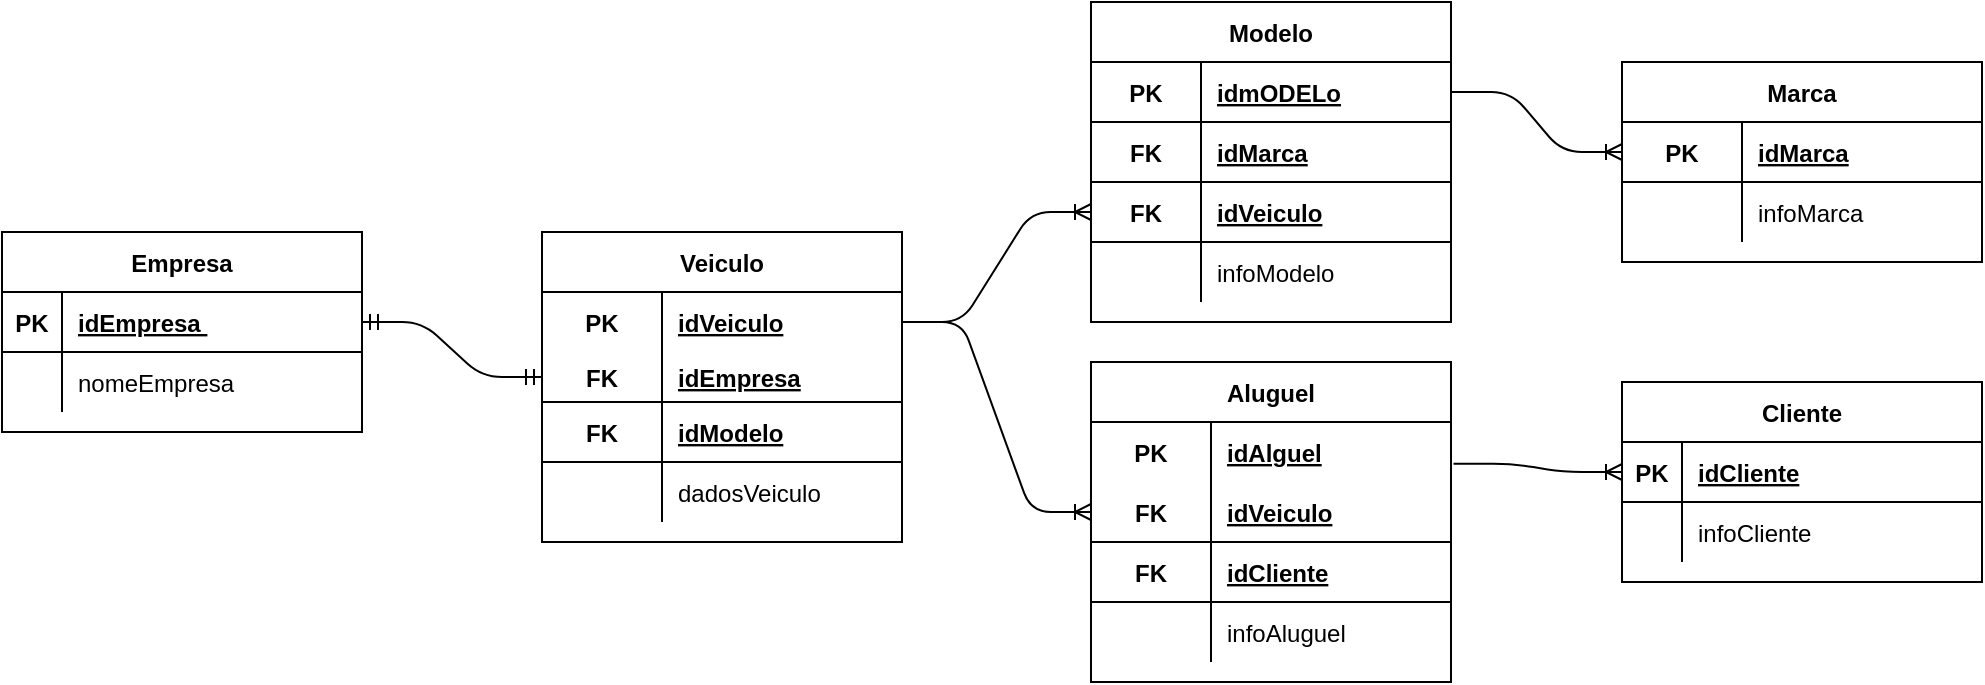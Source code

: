 <mxfile version="14.9.3" pages="2"><diagram id="nfz6c0sSMbszLN9mjsWP" name="logico"><mxGraphModel dx="1528" dy="630" grid="1" gridSize="10" guides="1" tooltips="1" connect="1" arrows="1" fold="1" page="1" pageScale="1" pageWidth="1169" pageHeight="827" math="0" shadow="0"><root><mxCell id="0"/><mxCell id="1" parent="0"/><mxCell id="gLECwtQYbyh6Fx7Iy3lR-14" value="Veiculo" style="shape=table;startSize=30;container=1;collapsible=1;childLayout=tableLayout;fixedRows=1;rowLines=0;fontStyle=1;align=center;resizeLast=1;" parent="1" vertex="1"><mxGeometry x="310" y="295" width="180" height="155" as="geometry"/></mxCell><mxCell id="gLECwtQYbyh6Fx7Iy3lR-15" value="" style="shape=partialRectangle;collapsible=0;dropTarget=0;pointerEvents=0;fillColor=none;top=0;left=0;bottom=0;right=0;points=[[0,0.5],[1,0.5]];portConstraint=eastwest;" parent="gLECwtQYbyh6Fx7Iy3lR-14" vertex="1"><mxGeometry y="30" width="180" height="30" as="geometry"/></mxCell><mxCell id="gLECwtQYbyh6Fx7Iy3lR-16" value="PK" style="shape=partialRectangle;connectable=0;fillColor=none;top=0;left=0;bottom=0;right=0;fontStyle=1;overflow=hidden;" parent="gLECwtQYbyh6Fx7Iy3lR-15" vertex="1"><mxGeometry width="60" height="30" as="geometry"/></mxCell><mxCell id="gLECwtQYbyh6Fx7Iy3lR-17" value="idVeiculo" style="shape=partialRectangle;connectable=0;fillColor=none;top=0;left=0;bottom=0;right=0;align=left;spacingLeft=6;fontStyle=5;overflow=hidden;" parent="gLECwtQYbyh6Fx7Iy3lR-15" vertex="1"><mxGeometry x="60" width="120" height="30" as="geometry"/></mxCell><mxCell id="gLECwtQYbyh6Fx7Iy3lR-18" value="" style="shape=partialRectangle;collapsible=0;dropTarget=0;pointerEvents=0;fillColor=none;top=0;left=0;bottom=1;right=0;points=[[0,0.5],[1,0.5]];portConstraint=eastwest;" parent="gLECwtQYbyh6Fx7Iy3lR-14" vertex="1"><mxGeometry y="60" width="180" height="25" as="geometry"/></mxCell><mxCell id="gLECwtQYbyh6Fx7Iy3lR-19" value="FK" style="shape=partialRectangle;connectable=0;fillColor=none;top=0;left=0;bottom=0;right=0;fontStyle=1;overflow=hidden;strokeColor=#000000;" parent="gLECwtQYbyh6Fx7Iy3lR-18" vertex="1"><mxGeometry width="60" height="25" as="geometry"/></mxCell><mxCell id="gLECwtQYbyh6Fx7Iy3lR-20" value="idEmpresa" style="shape=partialRectangle;connectable=0;fillColor=none;top=0;left=0;bottom=0;right=0;align=left;spacingLeft=6;fontStyle=5;overflow=hidden;" parent="gLECwtQYbyh6Fx7Iy3lR-18" vertex="1"><mxGeometry x="60" width="120" height="25" as="geometry"/></mxCell><mxCell id="XQN8TOsNP7E7oI5Lgpb--14" value="" style="shape=partialRectangle;collapsible=0;dropTarget=0;pointerEvents=0;fillColor=none;top=0;left=0;bottom=1;right=0;points=[[0,0.5],[1,0.5]];portConstraint=eastwest;" vertex="1" parent="gLECwtQYbyh6Fx7Iy3lR-14"><mxGeometry y="85" width="180" height="30" as="geometry"/></mxCell><mxCell id="XQN8TOsNP7E7oI5Lgpb--15" value="FK" style="shape=partialRectangle;connectable=0;fillColor=none;top=0;left=0;bottom=0;right=0;fontStyle=1;overflow=hidden;strokeColor=#000000;" vertex="1" parent="XQN8TOsNP7E7oI5Lgpb--14"><mxGeometry width="60" height="30" as="geometry"/></mxCell><mxCell id="XQN8TOsNP7E7oI5Lgpb--16" value="idModelo" style="shape=partialRectangle;connectable=0;fillColor=none;top=0;left=0;bottom=0;right=0;align=left;spacingLeft=6;fontStyle=5;overflow=hidden;" vertex="1" parent="XQN8TOsNP7E7oI5Lgpb--14"><mxGeometry x="60" width="120" height="30" as="geometry"/></mxCell><mxCell id="gLECwtQYbyh6Fx7Iy3lR-21" value="" style="shape=partialRectangle;collapsible=0;dropTarget=0;pointerEvents=0;fillColor=none;top=0;left=0;bottom=0;right=0;points=[[0,0.5],[1,0.5]];portConstraint=eastwest;" parent="gLECwtQYbyh6Fx7Iy3lR-14" vertex="1"><mxGeometry y="115" width="180" height="30" as="geometry"/></mxCell><mxCell id="gLECwtQYbyh6Fx7Iy3lR-22" value="" style="shape=partialRectangle;connectable=0;fillColor=none;top=0;left=0;bottom=0;right=0;editable=1;overflow=hidden;" parent="gLECwtQYbyh6Fx7Iy3lR-21" vertex="1"><mxGeometry width="60" height="30" as="geometry"/></mxCell><mxCell id="gLECwtQYbyh6Fx7Iy3lR-23" value="dadosVeiculo" style="shape=partialRectangle;connectable=0;fillColor=none;top=0;left=0;bottom=0;right=0;align=left;spacingLeft=6;overflow=hidden;" parent="gLECwtQYbyh6Fx7Iy3lR-21" vertex="1"><mxGeometry x="60" width="120" height="30" as="geometry"/></mxCell><mxCell id="gLECwtQYbyh6Fx7Iy3lR-40" value="Empresa" style="shape=table;startSize=30;container=1;collapsible=1;childLayout=tableLayout;fixedRows=1;rowLines=0;fontStyle=1;align=center;resizeLast=1;strokeColor=#000000;" parent="1" vertex="1"><mxGeometry x="40" y="295" width="180" height="100" as="geometry"/></mxCell><mxCell id="gLECwtQYbyh6Fx7Iy3lR-41" value="" style="shape=partialRectangle;collapsible=0;dropTarget=0;pointerEvents=0;fillColor=none;top=0;left=0;bottom=1;right=0;points=[[0,0.5],[1,0.5]];portConstraint=eastwest;" parent="gLECwtQYbyh6Fx7Iy3lR-40" vertex="1"><mxGeometry y="30" width="180" height="30" as="geometry"/></mxCell><mxCell id="gLECwtQYbyh6Fx7Iy3lR-42" value="PK" style="shape=partialRectangle;connectable=0;fillColor=none;top=0;left=0;bottom=0;right=0;fontStyle=1;overflow=hidden;" parent="gLECwtQYbyh6Fx7Iy3lR-41" vertex="1"><mxGeometry width="30" height="30" as="geometry"/></mxCell><mxCell id="gLECwtQYbyh6Fx7Iy3lR-43" value="idEmpresa " style="shape=partialRectangle;connectable=0;fillColor=none;top=0;left=0;bottom=0;right=0;align=left;spacingLeft=6;fontStyle=5;overflow=hidden;" parent="gLECwtQYbyh6Fx7Iy3lR-41" vertex="1"><mxGeometry x="30" width="150" height="30" as="geometry"/></mxCell><mxCell id="gLECwtQYbyh6Fx7Iy3lR-44" value="" style="shape=partialRectangle;collapsible=0;dropTarget=0;pointerEvents=0;fillColor=none;top=0;left=0;bottom=0;right=0;points=[[0,0.5],[1,0.5]];portConstraint=eastwest;" parent="gLECwtQYbyh6Fx7Iy3lR-40" vertex="1"><mxGeometry y="60" width="180" height="30" as="geometry"/></mxCell><mxCell id="gLECwtQYbyh6Fx7Iy3lR-45" value="" style="shape=partialRectangle;connectable=0;fillColor=none;top=0;left=0;bottom=0;right=0;editable=1;overflow=hidden;" parent="gLECwtQYbyh6Fx7Iy3lR-44" vertex="1"><mxGeometry width="30" height="30" as="geometry"/></mxCell><mxCell id="gLECwtQYbyh6Fx7Iy3lR-46" value="nomeEmpresa" style="shape=partialRectangle;connectable=0;fillColor=none;top=0;left=0;bottom=0;right=0;align=left;spacingLeft=6;overflow=hidden;" parent="gLECwtQYbyh6Fx7Iy3lR-44" vertex="1"><mxGeometry x="30" width="150" height="30" as="geometry"/></mxCell><mxCell id="gLECwtQYbyh6Fx7Iy3lR-101" value="" style="edgeStyle=entityRelationEdgeStyle;fontSize=12;html=1;endArrow=ERmandOne;startArrow=ERmandOne;exitX=1;exitY=0.5;exitDx=0;exitDy=0;" parent="1" source="gLECwtQYbyh6Fx7Iy3lR-41" target="gLECwtQYbyh6Fx7Iy3lR-18" edge="1"><mxGeometry width="100" height="100" relative="1" as="geometry"><mxPoint x="240" y="295" as="sourcePoint"/><mxPoint x="340" y="195" as="targetPoint"/></mxGeometry></mxCell><mxCell id="-6s6rXiz__-NF0VaIUUw-53" value="Modelo" style="shape=table;startSize=30;container=1;collapsible=1;childLayout=tableLayout;fixedRows=1;rowLines=0;fontStyle=1;align=center;resizeLast=1;" vertex="1" parent="1"><mxGeometry x="584.5" y="180" width="180" height="160" as="geometry"/></mxCell><mxCell id="-6s6rXiz__-NF0VaIUUw-57" value="" style="shape=partialRectangle;collapsible=0;dropTarget=0;pointerEvents=0;fillColor=none;top=0;left=0;bottom=1;right=0;points=[[0,0.5],[1,0.5]];portConstraint=eastwest;" vertex="1" parent="-6s6rXiz__-NF0VaIUUw-53"><mxGeometry y="30" width="180" height="30" as="geometry"/></mxCell><mxCell id="-6s6rXiz__-NF0VaIUUw-58" value="PK" style="shape=partialRectangle;connectable=0;fillColor=none;top=0;left=0;bottom=0;right=0;fontStyle=1;overflow=hidden;" vertex="1" parent="-6s6rXiz__-NF0VaIUUw-57"><mxGeometry width="55" height="30" as="geometry"/></mxCell><mxCell id="-6s6rXiz__-NF0VaIUUw-59" value="idmODELo" style="shape=partialRectangle;connectable=0;fillColor=none;top=0;left=0;bottom=0;right=0;align=left;spacingLeft=6;fontStyle=5;overflow=hidden;" vertex="1" parent="-6s6rXiz__-NF0VaIUUw-57"><mxGeometry x="55" width="125" height="30" as="geometry"/></mxCell><mxCell id="XQN8TOsNP7E7oI5Lgpb--17" value="" style="shape=partialRectangle;collapsible=0;dropTarget=0;pointerEvents=0;fillColor=none;top=0;left=0;bottom=1;right=0;points=[[0,0.5],[1,0.5]];portConstraint=eastwest;" vertex="1" parent="-6s6rXiz__-NF0VaIUUw-53"><mxGeometry y="60" width="180" height="30" as="geometry"/></mxCell><mxCell id="XQN8TOsNP7E7oI5Lgpb--18" value="FK" style="shape=partialRectangle;connectable=0;fillColor=none;top=0;left=0;bottom=0;right=0;fontStyle=1;overflow=hidden;" vertex="1" parent="XQN8TOsNP7E7oI5Lgpb--17"><mxGeometry width="55" height="30" as="geometry"/></mxCell><mxCell id="XQN8TOsNP7E7oI5Lgpb--19" value="idMarca" style="shape=partialRectangle;connectable=0;fillColor=none;top=0;left=0;bottom=0;right=0;align=left;spacingLeft=6;fontStyle=5;overflow=hidden;" vertex="1" parent="XQN8TOsNP7E7oI5Lgpb--17"><mxGeometry x="55" width="125" height="30" as="geometry"/></mxCell><mxCell id="EqJQHrYFsIPSg5y39Alc-1" value="" style="shape=partialRectangle;collapsible=0;dropTarget=0;pointerEvents=0;fillColor=none;top=0;left=0;bottom=1;right=0;points=[[0,0.5],[1,0.5]];portConstraint=eastwest;" vertex="1" parent="-6s6rXiz__-NF0VaIUUw-53"><mxGeometry y="90" width="180" height="30" as="geometry"/></mxCell><mxCell id="EqJQHrYFsIPSg5y39Alc-2" value="FK" style="shape=partialRectangle;connectable=0;fillColor=none;top=0;left=0;bottom=0;right=0;fontStyle=1;overflow=hidden;" vertex="1" parent="EqJQHrYFsIPSg5y39Alc-1"><mxGeometry width="55" height="30" as="geometry"/></mxCell><mxCell id="EqJQHrYFsIPSg5y39Alc-3" value="idVeiculo" style="shape=partialRectangle;connectable=0;fillColor=none;top=0;left=0;bottom=0;right=0;align=left;spacingLeft=6;fontStyle=5;overflow=hidden;" vertex="1" parent="EqJQHrYFsIPSg5y39Alc-1"><mxGeometry x="55" width="125" height="30" as="geometry"/></mxCell><mxCell id="-6s6rXiz__-NF0VaIUUw-60" value="" style="shape=partialRectangle;collapsible=0;dropTarget=0;pointerEvents=0;fillColor=none;top=0;left=0;bottom=0;right=0;points=[[0,0.5],[1,0.5]];portConstraint=eastwest;" vertex="1" parent="-6s6rXiz__-NF0VaIUUw-53"><mxGeometry y="120" width="180" height="30" as="geometry"/></mxCell><mxCell id="-6s6rXiz__-NF0VaIUUw-61" value="" style="shape=partialRectangle;connectable=0;fillColor=none;top=0;left=0;bottom=0;right=0;editable=1;overflow=hidden;" vertex="1" parent="-6s6rXiz__-NF0VaIUUw-60"><mxGeometry width="55" height="30" as="geometry"/></mxCell><mxCell id="-6s6rXiz__-NF0VaIUUw-62" value="infoModelo" style="shape=partialRectangle;connectable=0;fillColor=none;top=0;left=0;bottom=0;right=0;align=left;spacingLeft=6;overflow=hidden;" vertex="1" parent="-6s6rXiz__-NF0VaIUUw-60"><mxGeometry x="55" width="125" height="30" as="geometry"/></mxCell><mxCell id="-6s6rXiz__-NF0VaIUUw-66" value="Marca" style="shape=table;startSize=30;container=1;collapsible=1;childLayout=tableLayout;fixedRows=1;rowLines=0;fontStyle=1;align=center;resizeLast=1;" vertex="1" parent="1"><mxGeometry x="850" y="210" width="180" height="100" as="geometry"/></mxCell><mxCell id="-6s6rXiz__-NF0VaIUUw-70" value="" style="shape=partialRectangle;collapsible=0;dropTarget=0;pointerEvents=0;fillColor=none;top=0;left=0;bottom=1;right=0;points=[[0,0.5],[1,0.5]];portConstraint=eastwest;" vertex="1" parent="-6s6rXiz__-NF0VaIUUw-66"><mxGeometry y="30" width="180" height="30" as="geometry"/></mxCell><mxCell id="-6s6rXiz__-NF0VaIUUw-71" value="PK" style="shape=partialRectangle;connectable=0;fillColor=none;top=0;left=0;bottom=0;right=0;fontStyle=1;overflow=hidden;" vertex="1" parent="-6s6rXiz__-NF0VaIUUw-70"><mxGeometry width="60" height="30" as="geometry"/></mxCell><mxCell id="-6s6rXiz__-NF0VaIUUw-72" value="idMarca" style="shape=partialRectangle;connectable=0;fillColor=none;top=0;left=0;bottom=0;right=0;align=left;spacingLeft=6;fontStyle=5;overflow=hidden;" vertex="1" parent="-6s6rXiz__-NF0VaIUUw-70"><mxGeometry x="60" width="120" height="30" as="geometry"/></mxCell><mxCell id="-6s6rXiz__-NF0VaIUUw-73" value="" style="shape=partialRectangle;collapsible=0;dropTarget=0;pointerEvents=0;fillColor=none;top=0;left=0;bottom=0;right=0;points=[[0,0.5],[1,0.5]];portConstraint=eastwest;" vertex="1" parent="-6s6rXiz__-NF0VaIUUw-66"><mxGeometry y="60" width="180" height="30" as="geometry"/></mxCell><mxCell id="-6s6rXiz__-NF0VaIUUw-74" value="" style="shape=partialRectangle;connectable=0;fillColor=none;top=0;left=0;bottom=0;right=0;editable=1;overflow=hidden;" vertex="1" parent="-6s6rXiz__-NF0VaIUUw-73"><mxGeometry width="60" height="30" as="geometry"/></mxCell><mxCell id="-6s6rXiz__-NF0VaIUUw-75" value="infoMarca" style="shape=partialRectangle;connectable=0;fillColor=none;top=0;left=0;bottom=0;right=0;align=left;spacingLeft=6;overflow=hidden;" vertex="1" parent="-6s6rXiz__-NF0VaIUUw-73"><mxGeometry x="60" width="120" height="30" as="geometry"/></mxCell><mxCell id="-6s6rXiz__-NF0VaIUUw-79" value="Aluguel" style="shape=table;startSize=30;container=1;collapsible=1;childLayout=tableLayout;fixedRows=1;rowLines=0;fontStyle=1;align=center;resizeLast=1;" vertex="1" parent="1"><mxGeometry x="584.5" y="360" width="180" height="160" as="geometry"/></mxCell><mxCell id="-6s6rXiz__-NF0VaIUUw-80" value="" style="shape=partialRectangle;collapsible=0;dropTarget=0;pointerEvents=0;fillColor=none;top=0;left=0;bottom=0;right=0;points=[[0,0.5],[1,0.5]];portConstraint=eastwest;" vertex="1" parent="-6s6rXiz__-NF0VaIUUw-79"><mxGeometry y="30" width="180" height="30" as="geometry"/></mxCell><mxCell id="-6s6rXiz__-NF0VaIUUw-81" value="PK" style="shape=partialRectangle;connectable=0;fillColor=none;top=0;left=0;bottom=0;right=0;fontStyle=1;overflow=hidden;" vertex="1" parent="-6s6rXiz__-NF0VaIUUw-80"><mxGeometry width="60" height="30" as="geometry"/></mxCell><mxCell id="-6s6rXiz__-NF0VaIUUw-82" value="idAlguel" style="shape=partialRectangle;connectable=0;fillColor=none;top=0;left=0;bottom=0;right=0;align=left;spacingLeft=6;fontStyle=5;overflow=hidden;" vertex="1" parent="-6s6rXiz__-NF0VaIUUw-80"><mxGeometry x="60" width="120" height="30" as="geometry"/></mxCell><mxCell id="-6s6rXiz__-NF0VaIUUw-83" value="" style="shape=partialRectangle;collapsible=0;dropTarget=0;pointerEvents=0;fillColor=none;top=0;left=0;bottom=1;right=0;points=[[0,0.5],[1,0.5]];portConstraint=eastwest;" vertex="1" parent="-6s6rXiz__-NF0VaIUUw-79"><mxGeometry y="60" width="180" height="30" as="geometry"/></mxCell><mxCell id="-6s6rXiz__-NF0VaIUUw-84" value="FK" style="shape=partialRectangle;connectable=0;fillColor=none;top=0;left=0;bottom=0;right=0;fontStyle=1;overflow=hidden;" vertex="1" parent="-6s6rXiz__-NF0VaIUUw-83"><mxGeometry width="60" height="30" as="geometry"/></mxCell><mxCell id="-6s6rXiz__-NF0VaIUUw-85" value="idVeiculo" style="shape=partialRectangle;connectable=0;fillColor=none;top=0;left=0;bottom=0;right=0;align=left;spacingLeft=6;fontStyle=5;overflow=hidden;" vertex="1" parent="-6s6rXiz__-NF0VaIUUw-83"><mxGeometry x="60" width="120" height="30" as="geometry"/></mxCell><mxCell id="XQN8TOsNP7E7oI5Lgpb--36" value="" style="shape=partialRectangle;collapsible=0;dropTarget=0;pointerEvents=0;fillColor=none;top=0;left=0;bottom=1;right=0;points=[[0,0.5],[1,0.5]];portConstraint=eastwest;" vertex="1" parent="-6s6rXiz__-NF0VaIUUw-79"><mxGeometry y="90" width="180" height="30" as="geometry"/></mxCell><mxCell id="XQN8TOsNP7E7oI5Lgpb--37" value="FK" style="shape=partialRectangle;connectable=0;fillColor=none;top=0;left=0;bottom=0;right=0;fontStyle=1;overflow=hidden;" vertex="1" parent="XQN8TOsNP7E7oI5Lgpb--36"><mxGeometry width="60" height="30" as="geometry"/></mxCell><mxCell id="XQN8TOsNP7E7oI5Lgpb--38" value="idCliente" style="shape=partialRectangle;connectable=0;fillColor=none;top=0;left=0;bottom=0;right=0;align=left;spacingLeft=6;fontStyle=5;overflow=hidden;" vertex="1" parent="XQN8TOsNP7E7oI5Lgpb--36"><mxGeometry x="60" width="120" height="30" as="geometry"/></mxCell><mxCell id="-6s6rXiz__-NF0VaIUUw-86" value="" style="shape=partialRectangle;collapsible=0;dropTarget=0;pointerEvents=0;fillColor=none;top=0;left=0;bottom=0;right=0;points=[[0,0.5],[1,0.5]];portConstraint=eastwest;" vertex="1" parent="-6s6rXiz__-NF0VaIUUw-79"><mxGeometry y="120" width="180" height="30" as="geometry"/></mxCell><mxCell id="-6s6rXiz__-NF0VaIUUw-87" value="" style="shape=partialRectangle;connectable=0;fillColor=none;top=0;left=0;bottom=0;right=0;editable=1;overflow=hidden;" vertex="1" parent="-6s6rXiz__-NF0VaIUUw-86"><mxGeometry width="60" height="30" as="geometry"/></mxCell><mxCell id="-6s6rXiz__-NF0VaIUUw-88" value="infoAluguel" style="shape=partialRectangle;connectable=0;fillColor=none;top=0;left=0;bottom=0;right=0;align=left;spacingLeft=6;overflow=hidden;" vertex="1" parent="-6s6rXiz__-NF0VaIUUw-86"><mxGeometry x="60" width="120" height="30" as="geometry"/></mxCell><mxCell id="-6s6rXiz__-NF0VaIUUw-96" value="" style="edgeStyle=entityRelationEdgeStyle;fontSize=12;html=1;endArrow=ERoneToMany;exitX=1;exitY=0.5;exitDx=0;exitDy=0;" edge="1" parent="1" source="-6s6rXiz__-NF0VaIUUw-57" target="-6s6rXiz__-NF0VaIUUw-70"><mxGeometry width="100" height="100" relative="1" as="geometry"><mxPoint x="780" y="255" as="sourcePoint"/><mxPoint x="890" y="260" as="targetPoint"/></mxGeometry></mxCell><mxCell id="XQN8TOsNP7E7oI5Lgpb--20" value="Cliente" style="shape=table;startSize=30;container=1;collapsible=1;childLayout=tableLayout;fixedRows=1;rowLines=0;fontStyle=1;align=center;resizeLast=1;" vertex="1" parent="1"><mxGeometry x="850" y="370" width="180" height="100" as="geometry"/></mxCell><mxCell id="XQN8TOsNP7E7oI5Lgpb--21" value="" style="shape=partialRectangle;collapsible=0;dropTarget=0;pointerEvents=0;fillColor=none;top=0;left=0;bottom=1;right=0;points=[[0,0.5],[1,0.5]];portConstraint=eastwest;" vertex="1" parent="XQN8TOsNP7E7oI5Lgpb--20"><mxGeometry y="30" width="180" height="30" as="geometry"/></mxCell><mxCell id="XQN8TOsNP7E7oI5Lgpb--22" value="PK" style="shape=partialRectangle;connectable=0;fillColor=none;top=0;left=0;bottom=0;right=0;fontStyle=1;overflow=hidden;" vertex="1" parent="XQN8TOsNP7E7oI5Lgpb--21"><mxGeometry width="30" height="30" as="geometry"/></mxCell><mxCell id="XQN8TOsNP7E7oI5Lgpb--23" value="idCliente" style="shape=partialRectangle;connectable=0;fillColor=none;top=0;left=0;bottom=0;right=0;align=left;spacingLeft=6;fontStyle=5;overflow=hidden;" vertex="1" parent="XQN8TOsNP7E7oI5Lgpb--21"><mxGeometry x="30" width="150" height="30" as="geometry"/></mxCell><mxCell id="XQN8TOsNP7E7oI5Lgpb--24" value="" style="shape=partialRectangle;collapsible=0;dropTarget=0;pointerEvents=0;fillColor=none;top=0;left=0;bottom=0;right=0;points=[[0,0.5],[1,0.5]];portConstraint=eastwest;" vertex="1" parent="XQN8TOsNP7E7oI5Lgpb--20"><mxGeometry y="60" width="180" height="30" as="geometry"/></mxCell><mxCell id="XQN8TOsNP7E7oI5Lgpb--25" value="" style="shape=partialRectangle;connectable=0;fillColor=none;top=0;left=0;bottom=0;right=0;editable=1;overflow=hidden;" vertex="1" parent="XQN8TOsNP7E7oI5Lgpb--24"><mxGeometry width="30" height="30" as="geometry"/></mxCell><mxCell id="XQN8TOsNP7E7oI5Lgpb--26" value="infoCliente" style="shape=partialRectangle;connectable=0;fillColor=none;top=0;left=0;bottom=0;right=0;align=left;spacingLeft=6;overflow=hidden;" vertex="1" parent="XQN8TOsNP7E7oI5Lgpb--24"><mxGeometry x="30" width="150" height="30" as="geometry"/></mxCell><mxCell id="XQN8TOsNP7E7oI5Lgpb--39" value="" style="edgeStyle=entityRelationEdgeStyle;fontSize=12;html=1;endArrow=ERoneToMany;entryX=0;entryY=0.5;entryDx=0;entryDy=0;" edge="1" parent="1" source="gLECwtQYbyh6Fx7Iy3lR-15" target="EqJQHrYFsIPSg5y39Alc-1"><mxGeometry width="100" height="100" relative="1" as="geometry"><mxPoint x="490" y="340" as="sourcePoint"/><mxPoint x="590" y="240" as="targetPoint"/></mxGeometry></mxCell><mxCell id="EqJQHrYFsIPSg5y39Alc-4" value="" style="edgeStyle=entityRelationEdgeStyle;fontSize=12;html=1;endArrow=ERoneToMany;" edge="1" parent="1" target="-6s6rXiz__-NF0VaIUUw-83"><mxGeometry width="100" height="100" relative="1" as="geometry"><mxPoint x="490" y="340" as="sourcePoint"/><mxPoint x="580" y="490" as="targetPoint"/></mxGeometry></mxCell><mxCell id="EqJQHrYFsIPSg5y39Alc-5" value="" style="edgeStyle=entityRelationEdgeStyle;fontSize=12;html=1;endArrow=ERoneToMany;exitX=1.007;exitY=0.695;exitDx=0;exitDy=0;exitPerimeter=0;entryX=0;entryY=0.5;entryDx=0;entryDy=0;" edge="1" parent="1" source="-6s6rXiz__-NF0VaIUUw-80" target="XQN8TOsNP7E7oI5Lgpb--21"><mxGeometry width="100" height="100" relative="1" as="geometry"><mxPoint x="770" y="490" as="sourcePoint"/><mxPoint x="870" y="390" as="targetPoint"/></mxGeometry></mxCell></root></mxGraphModel></diagram><diagram id="qyffXLUe7-4aw3beR-q-" name="Page-2"><mxGraphModel dx="2215" dy="913" grid="1" gridSize="10" guides="1" tooltips="1" connect="1" arrows="1" fold="1" page="1" pageScale="1" pageWidth="1169" pageHeight="827" math="0" shadow="0"><root><mxCell id="T39R4Tiwz4xrXwrrWTAU-0"/><mxCell id="T39R4Tiwz4xrXwrrWTAU-1" parent="T39R4Tiwz4xrXwrrWTAU-0"/><mxCell id="T39R4Tiwz4xrXwrrWTAU-2" value="Clinica " style="shape=table;startSize=30;container=1;collapsible=1;childLayout=tableLayout;fixedRows=1;rowLines=0;fontStyle=1;align=center;resizeLast=1;" vertex="1" parent="T39R4Tiwz4xrXwrrWTAU-1"><mxGeometry x="90" y="20" width="180" height="100" as="geometry"/></mxCell><mxCell id="T39R4Tiwz4xrXwrrWTAU-6" value="" style="shape=partialRectangle;collapsible=0;dropTarget=0;pointerEvents=0;fillColor=none;top=0;left=0;bottom=1;right=0;points=[[0,0.5],[1,0.5]];portConstraint=eastwest;" vertex="1" parent="T39R4Tiwz4xrXwrrWTAU-2"><mxGeometry y="30" width="180" height="30" as="geometry"/></mxCell><mxCell id="T39R4Tiwz4xrXwrrWTAU-7" value="PK" style="shape=partialRectangle;connectable=0;fillColor=none;top=0;left=0;bottom=0;right=0;fontStyle=1;overflow=hidden;" vertex="1" parent="T39R4Tiwz4xrXwrrWTAU-6"><mxGeometry width="60" height="30" as="geometry"/></mxCell><mxCell id="T39R4Tiwz4xrXwrrWTAU-8" value="idClinica" style="shape=partialRectangle;connectable=0;fillColor=none;top=0;left=0;bottom=0;right=0;align=left;spacingLeft=6;fontStyle=5;overflow=hidden;" vertex="1" parent="T39R4Tiwz4xrXwrrWTAU-6"><mxGeometry x="60" width="120" height="30" as="geometry"/></mxCell><mxCell id="T39R4Tiwz4xrXwrrWTAU-9" value="" style="shape=partialRectangle;collapsible=0;dropTarget=0;pointerEvents=0;fillColor=none;top=0;left=0;bottom=0;right=0;points=[[0,0.5],[1,0.5]];portConstraint=eastwest;" vertex="1" parent="T39R4Tiwz4xrXwrrWTAU-2"><mxGeometry y="60" width="180" height="30" as="geometry"/></mxCell><mxCell id="T39R4Tiwz4xrXwrrWTAU-10" value="" style="shape=partialRectangle;connectable=0;fillColor=none;top=0;left=0;bottom=0;right=0;editable=1;overflow=hidden;" vertex="1" parent="T39R4Tiwz4xrXwrrWTAU-9"><mxGeometry width="60" height="30" as="geometry"/></mxCell><mxCell id="T39R4Tiwz4xrXwrrWTAU-11" value="endereço&#10;" style="shape=partialRectangle;connectable=0;fillColor=none;top=0;left=0;bottom=0;right=0;align=left;spacingLeft=6;overflow=hidden;" vertex="1" parent="T39R4Tiwz4xrXwrrWTAU-9"><mxGeometry x="60" width="120" height="30" as="geometry"/></mxCell><mxCell id="T39R4Tiwz4xrXwrrWTAU-15" value="Dono" style="shape=table;startSize=30;container=1;collapsible=1;childLayout=tableLayout;fixedRows=1;rowLines=0;fontStyle=1;align=center;resizeLast=1;" vertex="1" parent="T39R4Tiwz4xrXwrrWTAU-1"><mxGeometry x="79" y="190" width="180" height="100" as="geometry"/></mxCell><mxCell id="T39R4Tiwz4xrXwrrWTAU-19" value="" style="shape=partialRectangle;collapsible=0;dropTarget=0;pointerEvents=0;fillColor=none;top=0;left=0;bottom=1;right=0;points=[[0,0.5],[1,0.5]];portConstraint=eastwest;" vertex="1" parent="T39R4Tiwz4xrXwrrWTAU-15"><mxGeometry y="30" width="180" height="30" as="geometry"/></mxCell><mxCell id="T39R4Tiwz4xrXwrrWTAU-20" value="PK" style="shape=partialRectangle;connectable=0;fillColor=none;top=0;left=0;bottom=0;right=0;fontStyle=1;overflow=hidden;" vertex="1" parent="T39R4Tiwz4xrXwrrWTAU-19"><mxGeometry width="61" height="30" as="geometry"/></mxCell><mxCell id="T39R4Tiwz4xrXwrrWTAU-21" value="idDono" style="shape=partialRectangle;connectable=0;fillColor=none;top=0;left=0;bottom=0;right=0;align=left;spacingLeft=6;fontStyle=5;overflow=hidden;" vertex="1" parent="T39R4Tiwz4xrXwrrWTAU-19"><mxGeometry x="61" width="119" height="30" as="geometry"/></mxCell><mxCell id="T39R4Tiwz4xrXwrrWTAU-22" value="" style="shape=partialRectangle;collapsible=0;dropTarget=0;pointerEvents=0;fillColor=none;top=0;left=0;bottom=0;right=0;points=[[0,0.5],[1,0.5]];portConstraint=eastwest;" vertex="1" parent="T39R4Tiwz4xrXwrrWTAU-15"><mxGeometry y="60" width="180" height="30" as="geometry"/></mxCell><mxCell id="T39R4Tiwz4xrXwrrWTAU-23" value="" style="shape=partialRectangle;connectable=0;fillColor=none;top=0;left=0;bottom=0;right=0;editable=1;overflow=hidden;" vertex="1" parent="T39R4Tiwz4xrXwrrWTAU-22"><mxGeometry width="61" height="30" as="geometry"/></mxCell><mxCell id="T39R4Tiwz4xrXwrrWTAU-24" value="nomeDono" style="shape=partialRectangle;connectable=0;fillColor=none;top=0;left=0;bottom=0;right=0;align=left;spacingLeft=6;overflow=hidden;" vertex="1" parent="T39R4Tiwz4xrXwrrWTAU-22"><mxGeometry x="61" width="119" height="30" as="geometry"/></mxCell><mxCell id="T39R4Tiwz4xrXwrrWTAU-28" value="Tipopet" style="shape=table;startSize=30;container=1;collapsible=1;childLayout=tableLayout;fixedRows=1;rowLines=0;fontStyle=1;align=center;resizeLast=1;" vertex="1" parent="T39R4Tiwz4xrXwrrWTAU-1"><mxGeometry x="70" y="440" width="180" height="100" as="geometry"/></mxCell><mxCell id="T39R4Tiwz4xrXwrrWTAU-29" value="" style="shape=partialRectangle;collapsible=0;dropTarget=0;pointerEvents=0;fillColor=none;top=0;left=0;bottom=0;right=0;points=[[0,0.5],[1,0.5]];portConstraint=eastwest;" vertex="1" parent="T39R4Tiwz4xrXwrrWTAU-28"><mxGeometry y="30" width="180" height="30" as="geometry"/></mxCell><mxCell id="T39R4Tiwz4xrXwrrWTAU-30" value="PK" style="shape=partialRectangle;connectable=0;fillColor=none;top=0;left=0;bottom=0;right=0;fontStyle=1;overflow=hidden;" vertex="1" parent="T39R4Tiwz4xrXwrrWTAU-29"><mxGeometry width="60" height="30" as="geometry"/></mxCell><mxCell id="T39R4Tiwz4xrXwrrWTAU-31" value="idTipopet" style="shape=partialRectangle;connectable=0;fillColor=none;top=0;left=0;bottom=0;right=0;align=left;spacingLeft=6;fontStyle=5;overflow=hidden;" vertex="1" parent="T39R4Tiwz4xrXwrrWTAU-29"><mxGeometry x="60" width="120" height="30" as="geometry"/></mxCell><mxCell id="T39R4Tiwz4xrXwrrWTAU-35" value="" style="shape=partialRectangle;collapsible=0;dropTarget=0;pointerEvents=0;fillColor=none;top=0;left=0;bottom=0;right=0;points=[[0,0.5],[1,0.5]];portConstraint=eastwest;" vertex="1" parent="T39R4Tiwz4xrXwrrWTAU-28"><mxGeometry y="60" width="180" height="30" as="geometry"/></mxCell><mxCell id="T39R4Tiwz4xrXwrrWTAU-36" value="" style="shape=partialRectangle;connectable=0;fillColor=none;top=0;left=0;bottom=0;right=0;editable=1;overflow=hidden;" vertex="1" parent="T39R4Tiwz4xrXwrrWTAU-35"><mxGeometry width="60" height="30" as="geometry"/></mxCell><mxCell id="T39R4Tiwz4xrXwrrWTAU-37" value="descrição" style="shape=partialRectangle;connectable=0;fillColor=none;top=0;left=0;bottom=0;right=0;align=left;spacingLeft=6;overflow=hidden;" vertex="1" parent="T39R4Tiwz4xrXwrrWTAU-35"><mxGeometry x="60" width="120" height="30" as="geometry"/></mxCell><mxCell id="tFVq1jHQVwh8DmlodRC3-0" value="raca" style="shape=table;startSize=30;container=1;collapsible=1;childLayout=tableLayout;fixedRows=1;rowLines=0;fontStyle=1;align=center;resizeLast=1;" vertex="1" parent="T39R4Tiwz4xrXwrrWTAU-1"><mxGeometry x="360" y="440" width="180" height="130" as="geometry"/></mxCell><mxCell id="tFVq1jHQVwh8DmlodRC3-1" value="" style="shape=partialRectangle;collapsible=0;dropTarget=0;pointerEvents=0;fillColor=none;top=0;left=0;bottom=0;right=0;points=[[0,0.5],[1,0.5]];portConstraint=eastwest;" vertex="1" parent="tFVq1jHQVwh8DmlodRC3-0"><mxGeometry y="30" width="180" height="30" as="geometry"/></mxCell><mxCell id="tFVq1jHQVwh8DmlodRC3-2" value="PK" style="shape=partialRectangle;connectable=0;fillColor=none;top=0;left=0;bottom=0;right=0;fontStyle=1;overflow=hidden;" vertex="1" parent="tFVq1jHQVwh8DmlodRC3-1"><mxGeometry width="60" height="30" as="geometry"/></mxCell><mxCell id="tFVq1jHQVwh8DmlodRC3-3" value="idRaca" style="shape=partialRectangle;connectable=0;fillColor=none;top=0;left=0;bottom=0;right=0;align=left;spacingLeft=6;fontStyle=5;overflow=hidden;" vertex="1" parent="tFVq1jHQVwh8DmlodRC3-1"><mxGeometry x="60" width="120" height="30" as="geometry"/></mxCell><mxCell id="tFVq1jHQVwh8DmlodRC3-58" value="" style="shape=partialRectangle;collapsible=0;dropTarget=0;pointerEvents=0;fillColor=none;top=0;left=0;bottom=1;right=0;points=[[0,0.5],[1,0.5]];portConstraint=eastwest;" vertex="1" parent="tFVq1jHQVwh8DmlodRC3-0"><mxGeometry y="60" width="180" height="30" as="geometry"/></mxCell><mxCell id="tFVq1jHQVwh8DmlodRC3-59" value="FK" style="shape=partialRectangle;connectable=0;fillColor=none;top=0;left=0;bottom=0;right=0;fontStyle=1;overflow=hidden;" vertex="1" parent="tFVq1jHQVwh8DmlodRC3-58"><mxGeometry width="60" height="30" as="geometry"/></mxCell><mxCell id="tFVq1jHQVwh8DmlodRC3-60" value="idTipopet" style="shape=partialRectangle;connectable=0;fillColor=none;top=0;left=0;bottom=0;right=0;align=left;spacingLeft=6;fontStyle=5;overflow=hidden;" vertex="1" parent="tFVq1jHQVwh8DmlodRC3-58"><mxGeometry x="60" width="120" height="30" as="geometry"/></mxCell><mxCell id="tFVq1jHQVwh8DmlodRC3-7" value="" style="shape=partialRectangle;collapsible=0;dropTarget=0;pointerEvents=0;fillColor=none;top=0;left=0;bottom=0;right=0;points=[[0,0.5],[1,0.5]];portConstraint=eastwest;" vertex="1" parent="tFVq1jHQVwh8DmlodRC3-0"><mxGeometry y="90" width="180" height="30" as="geometry"/></mxCell><mxCell id="tFVq1jHQVwh8DmlodRC3-8" value="" style="shape=partialRectangle;connectable=0;fillColor=none;top=0;left=0;bottom=0;right=0;editable=1;overflow=hidden;" vertex="1" parent="tFVq1jHQVwh8DmlodRC3-7"><mxGeometry width="60" height="30" as="geometry"/></mxCell><mxCell id="tFVq1jHQVwh8DmlodRC3-9" value="descrição" style="shape=partialRectangle;connectable=0;fillColor=none;top=0;left=0;bottom=0;right=0;align=left;spacingLeft=6;overflow=hidden;" vertex="1" parent="tFVq1jHQVwh8DmlodRC3-7"><mxGeometry x="60" width="120" height="30" as="geometry"/></mxCell><mxCell id="tFVq1jHQVwh8DmlodRC3-13" value="Pet" style="shape=table;startSize=30;container=1;collapsible=1;childLayout=tableLayout;fixedRows=1;rowLines=0;fontStyle=1;align=center;resizeLast=1;" vertex="1" parent="T39R4Tiwz4xrXwrrWTAU-1"><mxGeometry x="370" y="180" width="180" height="190" as="geometry"/></mxCell><mxCell id="tFVq1jHQVwh8DmlodRC3-14" value="" style="shape=partialRectangle;collapsible=0;dropTarget=0;pointerEvents=0;fillColor=none;top=0;left=0;bottom=0;right=0;points=[[0,0.5],[1,0.5]];portConstraint=eastwest;" vertex="1" parent="tFVq1jHQVwh8DmlodRC3-13"><mxGeometry y="30" width="180" height="30" as="geometry"/></mxCell><mxCell id="tFVq1jHQVwh8DmlodRC3-15" value="PK" style="shape=partialRectangle;connectable=0;fillColor=none;top=0;left=0;bottom=0;right=0;fontStyle=1;overflow=hidden;" vertex="1" parent="tFVq1jHQVwh8DmlodRC3-14"><mxGeometry width="70" height="30" as="geometry"/></mxCell><mxCell id="tFVq1jHQVwh8DmlodRC3-16" value="idPet" style="shape=partialRectangle;connectable=0;fillColor=none;top=0;left=0;bottom=0;right=0;align=left;spacingLeft=6;fontStyle=5;overflow=hidden;" vertex="1" parent="tFVq1jHQVwh8DmlodRC3-14"><mxGeometry x="70" width="110" height="30" as="geometry"/></mxCell><mxCell id="tFVq1jHQVwh8DmlodRC3-17" value="" style="shape=partialRectangle;collapsible=0;dropTarget=0;pointerEvents=0;fillColor=none;top=0;left=0;bottom=1;right=0;points=[[0,0.5],[1,0.5]];portConstraint=eastwest;" vertex="1" parent="tFVq1jHQVwh8DmlodRC3-13"><mxGeometry y="60" width="180" height="30" as="geometry"/></mxCell><mxCell id="tFVq1jHQVwh8DmlodRC3-18" value="FK" style="shape=partialRectangle;connectable=0;fillColor=none;top=0;left=0;bottom=0;right=0;fontStyle=1;overflow=hidden;" vertex="1" parent="tFVq1jHQVwh8DmlodRC3-17"><mxGeometry width="70" height="30" as="geometry"/></mxCell><mxCell id="tFVq1jHQVwh8DmlodRC3-19" value="idDono " style="shape=partialRectangle;connectable=0;fillColor=none;top=0;left=0;bottom=0;right=0;align=left;spacingLeft=6;fontStyle=5;overflow=hidden;" vertex="1" parent="tFVq1jHQVwh8DmlodRC3-17"><mxGeometry x="70" width="110" height="30" as="geometry"/></mxCell><mxCell id="tFVq1jHQVwh8DmlodRC3-52" value="" style="shape=partialRectangle;collapsible=0;dropTarget=0;pointerEvents=0;fillColor=none;top=0;left=0;bottom=1;right=0;points=[[0,0.5],[1,0.5]];portConstraint=eastwest;" vertex="1" parent="tFVq1jHQVwh8DmlodRC3-13"><mxGeometry y="90" width="180" height="30" as="geometry"/></mxCell><mxCell id="tFVq1jHQVwh8DmlodRC3-53" value="FK" style="shape=partialRectangle;connectable=0;fillColor=none;top=0;left=0;bottom=0;right=0;fontStyle=1;overflow=hidden;" vertex="1" parent="tFVq1jHQVwh8DmlodRC3-52"><mxGeometry width="70" height="30" as="geometry"/></mxCell><mxCell id="tFVq1jHQVwh8DmlodRC3-54" value="idRaca" style="shape=partialRectangle;connectable=0;fillColor=none;top=0;left=0;bottom=0;right=0;align=left;spacingLeft=6;fontStyle=5;overflow=hidden;" vertex="1" parent="tFVq1jHQVwh8DmlodRC3-52"><mxGeometry x="70" width="110" height="30" as="geometry"/></mxCell><mxCell id="tFVq1jHQVwh8DmlodRC3-20" value="" style="shape=partialRectangle;collapsible=0;dropTarget=0;pointerEvents=0;fillColor=none;top=0;left=0;bottom=0;right=0;points=[[0,0.5],[1,0.5]];portConstraint=eastwest;" vertex="1" parent="tFVq1jHQVwh8DmlodRC3-13"><mxGeometry y="120" width="180" height="30" as="geometry"/></mxCell><mxCell id="tFVq1jHQVwh8DmlodRC3-21" value="" style="shape=partialRectangle;connectable=0;fillColor=none;top=0;left=0;bottom=0;right=0;editable=1;overflow=hidden;" vertex="1" parent="tFVq1jHQVwh8DmlodRC3-20"><mxGeometry width="70" height="30" as="geometry"/></mxCell><mxCell id="tFVq1jHQVwh8DmlodRC3-22" value="nomePet" style="shape=partialRectangle;connectable=0;fillColor=none;top=0;left=0;bottom=0;right=0;align=left;spacingLeft=6;overflow=hidden;" vertex="1" parent="tFVq1jHQVwh8DmlodRC3-20"><mxGeometry x="70" width="110" height="30" as="geometry"/></mxCell><mxCell id="tFVq1jHQVwh8DmlodRC3-55" value="" style="shape=partialRectangle;collapsible=0;dropTarget=0;pointerEvents=0;fillColor=none;top=0;left=0;bottom=0;right=0;points=[[0,0.5],[1,0.5]];portConstraint=eastwest;" vertex="1" parent="tFVq1jHQVwh8DmlodRC3-13"><mxGeometry y="150" width="180" height="30" as="geometry"/></mxCell><mxCell id="tFVq1jHQVwh8DmlodRC3-56" value="" style="shape=partialRectangle;connectable=0;fillColor=none;top=0;left=0;bottom=0;right=0;editable=1;overflow=hidden;" vertex="1" parent="tFVq1jHQVwh8DmlodRC3-55"><mxGeometry width="70" height="30" as="geometry"/></mxCell><mxCell id="tFVq1jHQVwh8DmlodRC3-57" value="dataNascimeto" style="shape=partialRectangle;connectable=0;fillColor=none;top=0;left=0;bottom=0;right=0;align=left;spacingLeft=6;overflow=hidden;" vertex="1" parent="tFVq1jHQVwh8DmlodRC3-55"><mxGeometry x="70" width="110" height="30" as="geometry"/></mxCell><mxCell id="tFVq1jHQVwh8DmlodRC3-26" value="veterinario" style="shape=table;startSize=30;container=1;collapsible=1;childLayout=tableLayout;fixedRows=1;rowLines=0;fontStyle=1;align=center;resizeLast=1;" vertex="1" parent="T39R4Tiwz4xrXwrrWTAU-1"><mxGeometry x="380" y="20" width="180" height="130" as="geometry"/></mxCell><mxCell id="tFVq1jHQVwh8DmlodRC3-27" value="" style="shape=partialRectangle;collapsible=0;dropTarget=0;pointerEvents=0;fillColor=none;top=0;left=0;bottom=0;right=0;points=[[0,0.5],[1,0.5]];portConstraint=eastwest;" vertex="1" parent="tFVq1jHQVwh8DmlodRC3-26"><mxGeometry y="30" width="180" height="30" as="geometry"/></mxCell><mxCell id="tFVq1jHQVwh8DmlodRC3-28" value="PK" style="shape=partialRectangle;connectable=0;fillColor=none;top=0;left=0;bottom=0;right=0;fontStyle=1;overflow=hidden;" vertex="1" parent="tFVq1jHQVwh8DmlodRC3-27"><mxGeometry width="60" height="30" as="geometry"/></mxCell><mxCell id="tFVq1jHQVwh8DmlodRC3-29" value="idVeterinario" style="shape=partialRectangle;connectable=0;fillColor=none;top=0;left=0;bottom=0;right=0;align=left;spacingLeft=6;fontStyle=5;overflow=hidden;" vertex="1" parent="tFVq1jHQVwh8DmlodRC3-27"><mxGeometry x="60" width="120" height="30" as="geometry"/></mxCell><mxCell id="tFVq1jHQVwh8DmlodRC3-30" value="" style="shape=partialRectangle;collapsible=0;dropTarget=0;pointerEvents=0;fillColor=none;top=0;left=0;bottom=1;right=0;points=[[0,0.5],[1,0.5]];portConstraint=eastwest;" vertex="1" parent="tFVq1jHQVwh8DmlodRC3-26"><mxGeometry y="60" width="180" height="30" as="geometry"/></mxCell><mxCell id="tFVq1jHQVwh8DmlodRC3-31" value="FK" style="shape=partialRectangle;connectable=0;fillColor=none;top=0;left=0;bottom=0;right=0;fontStyle=1;overflow=hidden;" vertex="1" parent="tFVq1jHQVwh8DmlodRC3-30"><mxGeometry width="60" height="30" as="geometry"/></mxCell><mxCell id="tFVq1jHQVwh8DmlodRC3-32" value="idClinica" style="shape=partialRectangle;connectable=0;fillColor=none;top=0;left=0;bottom=0;right=0;align=left;spacingLeft=6;fontStyle=5;overflow=hidden;" vertex="1" parent="tFVq1jHQVwh8DmlodRC3-30"><mxGeometry x="60" width="120" height="30" as="geometry"/></mxCell><mxCell id="tFVq1jHQVwh8DmlodRC3-33" value="" style="shape=partialRectangle;collapsible=0;dropTarget=0;pointerEvents=0;fillColor=none;top=0;left=0;bottom=0;right=0;points=[[0,0.5],[1,0.5]];portConstraint=eastwest;" vertex="1" parent="tFVq1jHQVwh8DmlodRC3-26"><mxGeometry y="90" width="180" height="30" as="geometry"/></mxCell><mxCell id="tFVq1jHQVwh8DmlodRC3-34" value="" style="shape=partialRectangle;connectable=0;fillColor=none;top=0;left=0;bottom=0;right=0;editable=1;overflow=hidden;" vertex="1" parent="tFVq1jHQVwh8DmlodRC3-33"><mxGeometry width="60" height="30" as="geometry"/></mxCell><mxCell id="tFVq1jHQVwh8DmlodRC3-35" value="nome" style="shape=partialRectangle;connectable=0;fillColor=none;top=0;left=0;bottom=0;right=0;align=left;spacingLeft=6;overflow=hidden;" vertex="1" parent="tFVq1jHQVwh8DmlodRC3-33"><mxGeometry x="60" width="120" height="30" as="geometry"/></mxCell><mxCell id="tFVq1jHQVwh8DmlodRC3-39" value="Atendimento" style="shape=table;startSize=30;container=1;collapsible=1;childLayout=tableLayout;fixedRows=1;rowLines=0;fontStyle=1;align=center;resizeLast=1;" vertex="1" parent="T39R4Tiwz4xrXwrrWTAU-1"><mxGeometry x="650" y="20" width="180" height="160" as="geometry"/></mxCell><mxCell id="tFVq1jHQVwh8DmlodRC3-40" value="" style="shape=partialRectangle;collapsible=0;dropTarget=0;pointerEvents=0;fillColor=none;top=0;left=0;bottom=0;right=0;points=[[0,0.5],[1,0.5]];portConstraint=eastwest;" vertex="1" parent="tFVq1jHQVwh8DmlodRC3-39"><mxGeometry y="30" width="180" height="30" as="geometry"/></mxCell><mxCell id="tFVq1jHQVwh8DmlodRC3-41" value="PK" style="shape=partialRectangle;connectable=0;fillColor=none;top=0;left=0;bottom=0;right=0;fontStyle=1;overflow=hidden;" vertex="1" parent="tFVq1jHQVwh8DmlodRC3-40"><mxGeometry width="60" height="30" as="geometry"/></mxCell><mxCell id="tFVq1jHQVwh8DmlodRC3-42" value="idAtendimento" style="shape=partialRectangle;connectable=0;fillColor=none;top=0;left=0;bottom=0;right=0;align=left;spacingLeft=6;fontStyle=5;overflow=hidden;" vertex="1" parent="tFVq1jHQVwh8DmlodRC3-40"><mxGeometry x="60" width="120" height="30" as="geometry"/></mxCell><mxCell id="tFVq1jHQVwh8DmlodRC3-43" value="" style="shape=partialRectangle;collapsible=0;dropTarget=0;pointerEvents=0;fillColor=none;top=0;left=0;bottom=1;right=0;points=[[0,0.5],[1,0.5]];portConstraint=eastwest;" vertex="1" parent="tFVq1jHQVwh8DmlodRC3-39"><mxGeometry y="60" width="180" height="30" as="geometry"/></mxCell><mxCell id="tFVq1jHQVwh8DmlodRC3-44" value="FK" style="shape=partialRectangle;connectable=0;fillColor=none;top=0;left=0;bottom=0;right=0;fontStyle=1;overflow=hidden;" vertex="1" parent="tFVq1jHQVwh8DmlodRC3-43"><mxGeometry width="60" height="30" as="geometry"/></mxCell><mxCell id="tFVq1jHQVwh8DmlodRC3-45" value="IdVeterinario" style="shape=partialRectangle;connectable=0;fillColor=none;top=0;left=0;bottom=0;right=0;align=left;spacingLeft=6;fontStyle=5;overflow=hidden;" vertex="1" parent="tFVq1jHQVwh8DmlodRC3-43"><mxGeometry x="60" width="120" height="30" as="geometry"/></mxCell><mxCell id="tFVq1jHQVwh8DmlodRC3-61" value="" style="shape=partialRectangle;collapsible=0;dropTarget=0;pointerEvents=0;fillColor=none;top=0;left=0;bottom=1;right=0;points=[[0,0.5],[1,0.5]];portConstraint=eastwest;" vertex="1" parent="tFVq1jHQVwh8DmlodRC3-39"><mxGeometry y="90" width="180" height="30" as="geometry"/></mxCell><mxCell id="tFVq1jHQVwh8DmlodRC3-62" value="FK" style="shape=partialRectangle;connectable=0;fillColor=none;top=0;left=0;bottom=0;right=0;fontStyle=1;overflow=hidden;" vertex="1" parent="tFVq1jHQVwh8DmlodRC3-61"><mxGeometry width="60" height="30" as="geometry"/></mxCell><mxCell id="tFVq1jHQVwh8DmlodRC3-63" value="IdPet" style="shape=partialRectangle;connectable=0;fillColor=none;top=0;left=0;bottom=0;right=0;align=left;spacingLeft=6;fontStyle=5;overflow=hidden;" vertex="1" parent="tFVq1jHQVwh8DmlodRC3-61"><mxGeometry x="60" width="120" height="30" as="geometry"/></mxCell><mxCell id="tFVq1jHQVwh8DmlodRC3-46" value="" style="shape=partialRectangle;collapsible=0;dropTarget=0;pointerEvents=0;fillColor=none;top=0;left=0;bottom=0;right=0;points=[[0,0.5],[1,0.5]];portConstraint=eastwest;" vertex="1" parent="tFVq1jHQVwh8DmlodRC3-39"><mxGeometry y="120" width="180" height="30" as="geometry"/></mxCell><mxCell id="tFVq1jHQVwh8DmlodRC3-47" value="" style="shape=partialRectangle;connectable=0;fillColor=none;top=0;left=0;bottom=0;right=0;editable=1;overflow=hidden;" vertex="1" parent="tFVq1jHQVwh8DmlodRC3-46"><mxGeometry width="60" height="30" as="geometry"/></mxCell><mxCell id="tFVq1jHQVwh8DmlodRC3-48" value="descrição" style="shape=partialRectangle;connectable=0;fillColor=none;top=0;left=0;bottom=0;right=0;align=left;spacingLeft=6;overflow=hidden;" vertex="1" parent="tFVq1jHQVwh8DmlodRC3-46"><mxGeometry x="60" width="120" height="30" as="geometry"/></mxCell><mxCell id="tFVq1jHQVwh8DmlodRC3-64" value="" style="edgeStyle=entityRelationEdgeStyle;fontSize=12;html=1;endArrow=ERoneToMany;entryX=0;entryY=0.5;entryDx=0;entryDy=0;" edge="1" parent="T39R4Tiwz4xrXwrrWTAU-1" target="tFVq1jHQVwh8DmlodRC3-30"><mxGeometry width="100" height="100" relative="1" as="geometry"><mxPoint x="270" y="70" as="sourcePoint"/><mxPoint x="370" y="-30" as="targetPoint"/></mxGeometry></mxCell><mxCell id="tFVq1jHQVwh8DmlodRC3-65" value="" style="edgeStyle=entityRelationEdgeStyle;fontSize=12;html=1;endArrow=ERoneToMany;exitX=1;exitY=0.5;exitDx=0;exitDy=0;entryX=0;entryY=0.5;entryDx=0;entryDy=0;" edge="1" parent="T39R4Tiwz4xrXwrrWTAU-1" source="tFVq1jHQVwh8DmlodRC3-27" target="tFVq1jHQVwh8DmlodRC3-43"><mxGeometry width="100" height="100" relative="1" as="geometry"><mxPoint x="570" y="150" as="sourcePoint"/><mxPoint x="670" y="50" as="targetPoint"/></mxGeometry></mxCell><mxCell id="MUUyMyRr1_1fJ9iA_6N0-0" value="" style="edgeStyle=entityRelationEdgeStyle;fontSize=12;html=1;endArrow=ERoneToMany;exitX=1;exitY=0.5;exitDx=0;exitDy=0;entryX=0;entryY=0.5;entryDx=0;entryDy=0;" edge="1" parent="T39R4Tiwz4xrXwrrWTAU-1" source="T39R4Tiwz4xrXwrrWTAU-19" target="tFVq1jHQVwh8DmlodRC3-17"><mxGeometry width="100" height="100" relative="1" as="geometry"><mxPoint x="690" y="430" as="sourcePoint"/><mxPoint x="790" y="330" as="targetPoint"/></mxGeometry></mxCell><mxCell id="MUUyMyRr1_1fJ9iA_6N0-1" value="" style="edgeStyle=entityRelationEdgeStyle;fontSize=12;html=1;endArrow=ERoneToMany;exitX=1;exitY=0.5;exitDx=0;exitDy=0;entryX=0;entryY=0.5;entryDx=0;entryDy=0;" edge="1" parent="T39R4Tiwz4xrXwrrWTAU-1" source="T39R4Tiwz4xrXwrrWTAU-29" target="tFVq1jHQVwh8DmlodRC3-58"><mxGeometry width="100" height="100" relative="1" as="geometry"><mxPoint x="270" y="500" as="sourcePoint"/><mxPoint x="370" y="400" as="targetPoint"/></mxGeometry></mxCell><mxCell id="MUUyMyRr1_1fJ9iA_6N0-3" value="" style="edgeStyle=entityRelationEdgeStyle;fontSize=12;html=1;endArrow=ERoneToMany;" edge="1" parent="T39R4Tiwz4xrXwrrWTAU-1" source="tFVq1jHQVwh8DmlodRC3-1" target="tFVq1jHQVwh8DmlodRC3-52"><mxGeometry width="100" height="100" relative="1" as="geometry"><mxPoint x="600" y="460" as="sourcePoint"/><mxPoint x="630" y="260" as="targetPoint"/></mxGeometry></mxCell><mxCell id="MUUyMyRr1_1fJ9iA_6N0-4" value="" style="edgeStyle=entityRelationEdgeStyle;fontSize=12;html=1;endArrow=ERoneToMany;" edge="1" parent="T39R4Tiwz4xrXwrrWTAU-1" source="tFVq1jHQVwh8DmlodRC3-17" target="tFVq1jHQVwh8DmlodRC3-40"><mxGeometry width="100" height="100" relative="1" as="geometry"><mxPoint x="720" y="330" as="sourcePoint"/><mxPoint x="820" y="230" as="targetPoint"/></mxGeometry></mxCell></root></mxGraphModel></diagram></mxfile>